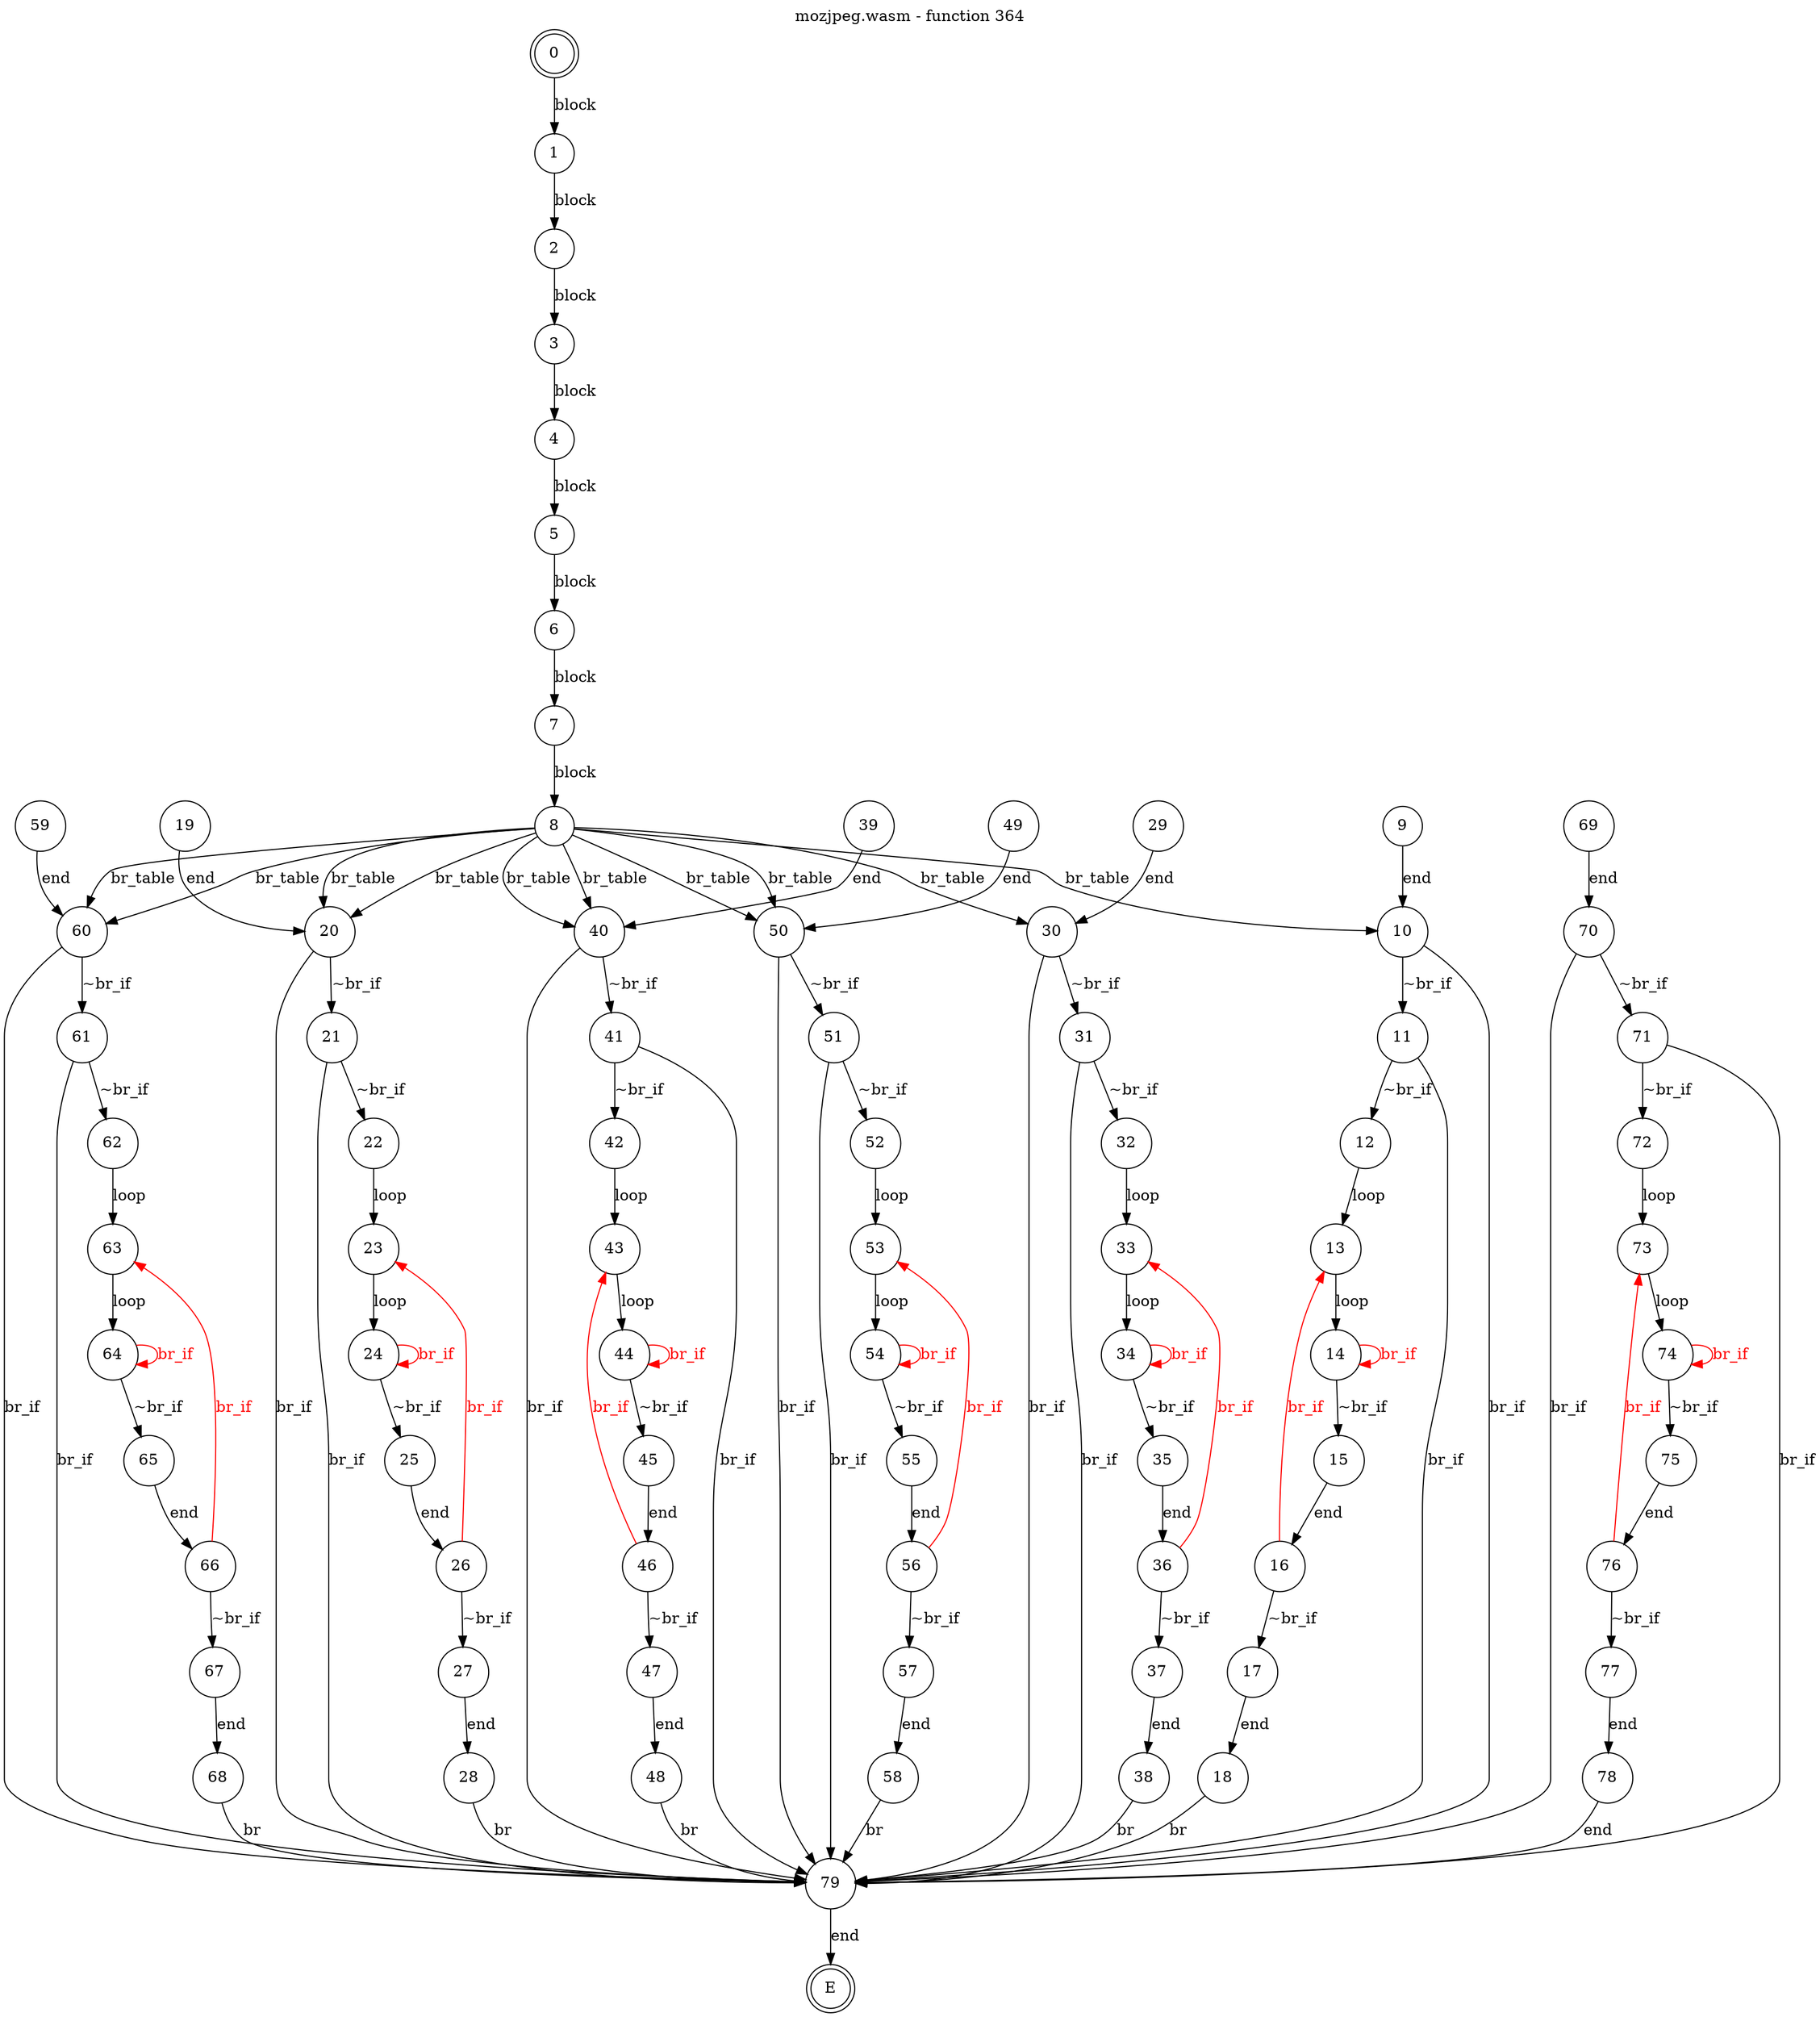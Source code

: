digraph finite_state_machine {
    label = "mozjpeg.wasm - function 364"
    labelloc =  t
    labelfontsize = 16
    labelfontcolor = black
    labelfontname = "Helvetica"
    node [shape = doublecircle]; 0 E ;
    node [shape = circle];
    0 -> 1[label="block"];
    1 -> 2[label="block"];
    2 -> 3[label="block"];
    3 -> 4[label="block"];
    4 -> 5[label="block"];
    5 -> 6[label="block"];
    6 -> 7[label="block"];
    7 -> 8[label="block"];
    8 -> 10[label="br_table"];
    8 -> 20[label="br_table"];
    8 -> 30[label="br_table"];
    8 -> 40[label="br_table"];
    8 -> 50[label="br_table"];
    8 -> 60[label="br_table"];
    8 -> 20[label="br_table"];
    8 -> 40[label="br_table"];
    8 -> 50[label="br_table"];
    8 -> 60[label="br_table"];
    9 -> 10[label="end"];
    10 -> 11[label="~br_if"];
    10 -> 79[label="br_if"];
    11 -> 12[label="~br_if"];
    11 -> 79[label="br_if"];
    12 -> 13[label="loop"];
    13 -> 14[label="loop"];
    14 -> 15[label="~br_if"];
    14 -> 14[color="red" fontcolor="red" label="br_if"];
    15 -> 16[label="end"];
    16 -> 17[label="~br_if"];
    16 -> 13[color="red" fontcolor="red" label="br_if"];
    17 -> 18[label="end"];
    18 -> 79[label="br"];
    19 -> 20[label="end"];
    20 -> 21[label="~br_if"];
    20 -> 79[label="br_if"];
    21 -> 22[label="~br_if"];
    21 -> 79[label="br_if"];
    22 -> 23[label="loop"];
    23 -> 24[label="loop"];
    24 -> 25[label="~br_if"];
    24 -> 24[color="red" fontcolor="red" label="br_if"];
    25 -> 26[label="end"];
    26 -> 27[label="~br_if"];
    26 -> 23[color="red" fontcolor="red" label="br_if"];
    27 -> 28[label="end"];
    28 -> 79[label="br"];
    29 -> 30[label="end"];
    30 -> 31[label="~br_if"];
    30 -> 79[label="br_if"];
    31 -> 32[label="~br_if"];
    31 -> 79[label="br_if"];
    32 -> 33[label="loop"];
    33 -> 34[label="loop"];
    34 -> 35[label="~br_if"];
    34 -> 34[color="red" fontcolor="red" label="br_if"];
    35 -> 36[label="end"];
    36 -> 37[label="~br_if"];
    36 -> 33[color="red" fontcolor="red" label="br_if"];
    37 -> 38[label="end"];
    38 -> 79[label="br"];
    39 -> 40[label="end"];
    40 -> 41[label="~br_if"];
    40 -> 79[label="br_if"];
    41 -> 42[label="~br_if"];
    41 -> 79[label="br_if"];
    42 -> 43[label="loop"];
    43 -> 44[label="loop"];
    44 -> 45[label="~br_if"];
    44 -> 44[color="red" fontcolor="red" label="br_if"];
    45 -> 46[label="end"];
    46 -> 47[label="~br_if"];
    46 -> 43[color="red" fontcolor="red" label="br_if"];
    47 -> 48[label="end"];
    48 -> 79[label="br"];
    49 -> 50[label="end"];
    50 -> 51[label="~br_if"];
    50 -> 79[label="br_if"];
    51 -> 52[label="~br_if"];
    51 -> 79[label="br_if"];
    52 -> 53[label="loop"];
    53 -> 54[label="loop"];
    54 -> 55[label="~br_if"];
    54 -> 54[color="red" fontcolor="red" label="br_if"];
    55 -> 56[label="end"];
    56 -> 57[label="~br_if"];
    56 -> 53[color="red" fontcolor="red" label="br_if"];
    57 -> 58[label="end"];
    58 -> 79[label="br"];
    59 -> 60[label="end"];
    60 -> 61[label="~br_if"];
    60 -> 79[label="br_if"];
    61 -> 62[label="~br_if"];
    61 -> 79[label="br_if"];
    62 -> 63[label="loop"];
    63 -> 64[label="loop"];
    64 -> 65[label="~br_if"];
    64 -> 64[color="red" fontcolor="red" label="br_if"];
    65 -> 66[label="end"];
    66 -> 67[label="~br_if"];
    66 -> 63[color="red" fontcolor="red" label="br_if"];
    67 -> 68[label="end"];
    68 -> 79[label="br"];
    69 -> 70[label="end"];
    70 -> 71[label="~br_if"];
    70 -> 79[label="br_if"];
    71 -> 72[label="~br_if"];
    71 -> 79[label="br_if"];
    72 -> 73[label="loop"];
    73 -> 74[label="loop"];
    74 -> 75[label="~br_if"];
    74 -> 74[color="red" fontcolor="red" label="br_if"];
    75 -> 76[label="end"];
    76 -> 77[label="~br_if"];
    76 -> 73[color="red" fontcolor="red" label="br_if"];
    77 -> 78[label="end"];
    78 -> 79[label="end"];
    79 -> E[label="end"];
}
